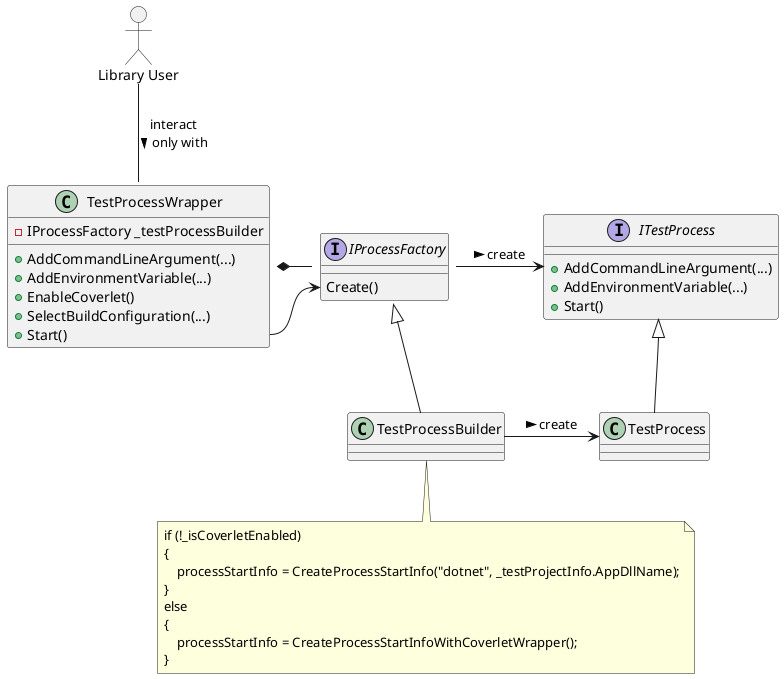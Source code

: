 @startuml
allowmixing

actor "Library User" as user

class "TestProcessWrapper" as wrapper {
  - IProcessFactory _testProcessBuilder
  + AddCommandLineArgument(...)
  + AddEnvironmentVariable(...)
  + EnableCoverlet()
  + SelectBuildConfiguration(...)
  + Start()
}

user -- wrapper : interact\nonly with >

interface "IProcessFactory" as builder_if
builder_if : Create()

class "TestProcessBuilder" as builder

interface "ITestProcess" as process_if {
  + AddCommandLineArgument(...)
  + AddEnvironmentVariable(...)
  + Start()
}

class "TestProcess" as process

builder_if <|-- builder
process_if <|-- process

builder_if -> process_if :  create >
builder -> process : create >

wrapper *- builder_if

wrapper::Start --> builder_if::Create

note bottom of builder
if (!_isCoverletEnabled)
{
    processStartInfo = CreateProcessStartInfo("dotnet", _testProjectInfo.AppDllName);
}
else
{
    processStartInfo = CreateProcessStartInfoWithCoverletWrapper();
}
end note
@enduml
